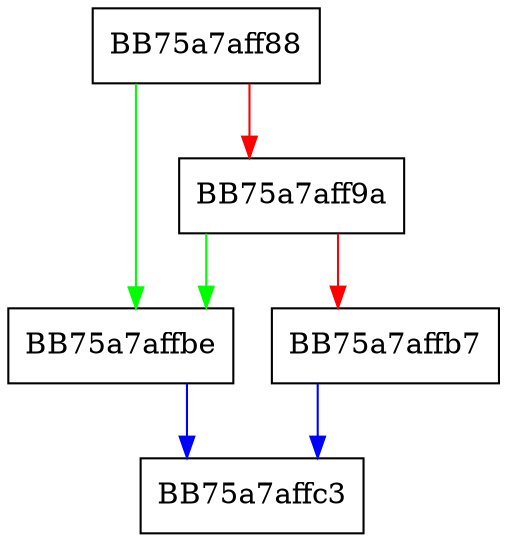 digraph _putwch_nolock {
  node [shape="box"];
  graph [splines=ortho];
  BB75a7aff88 -> BB75a7affbe [color="green"];
  BB75a7aff88 -> BB75a7aff9a [color="red"];
  BB75a7aff9a -> BB75a7affbe [color="green"];
  BB75a7aff9a -> BB75a7affb7 [color="red"];
  BB75a7affb7 -> BB75a7affc3 [color="blue"];
  BB75a7affbe -> BB75a7affc3 [color="blue"];
}